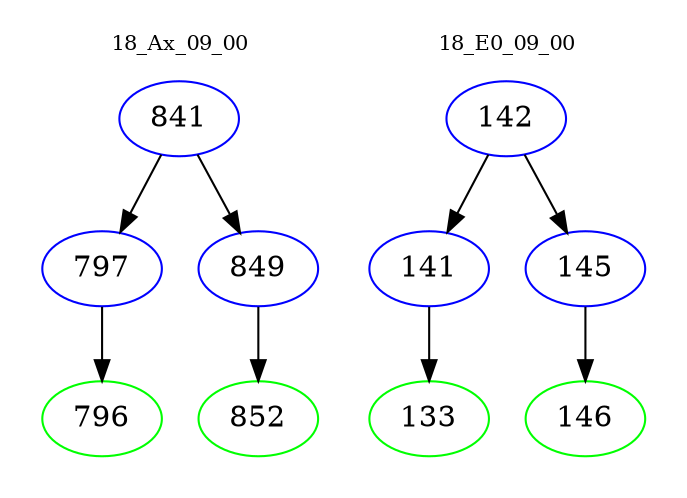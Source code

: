 digraph{
subgraph cluster_0 {
color = white
label = "18_Ax_09_00";
fontsize=10;
T0_841 [label="841", color="blue"]
T0_841 -> T0_797 [color="black"]
T0_797 [label="797", color="blue"]
T0_797 -> T0_796 [color="black"]
T0_796 [label="796", color="green"]
T0_841 -> T0_849 [color="black"]
T0_849 [label="849", color="blue"]
T0_849 -> T0_852 [color="black"]
T0_852 [label="852", color="green"]
}
subgraph cluster_1 {
color = white
label = "18_E0_09_00";
fontsize=10;
T1_142 [label="142", color="blue"]
T1_142 -> T1_141 [color="black"]
T1_141 [label="141", color="blue"]
T1_141 -> T1_133 [color="black"]
T1_133 [label="133", color="green"]
T1_142 -> T1_145 [color="black"]
T1_145 [label="145", color="blue"]
T1_145 -> T1_146 [color="black"]
T1_146 [label="146", color="green"]
}
}
